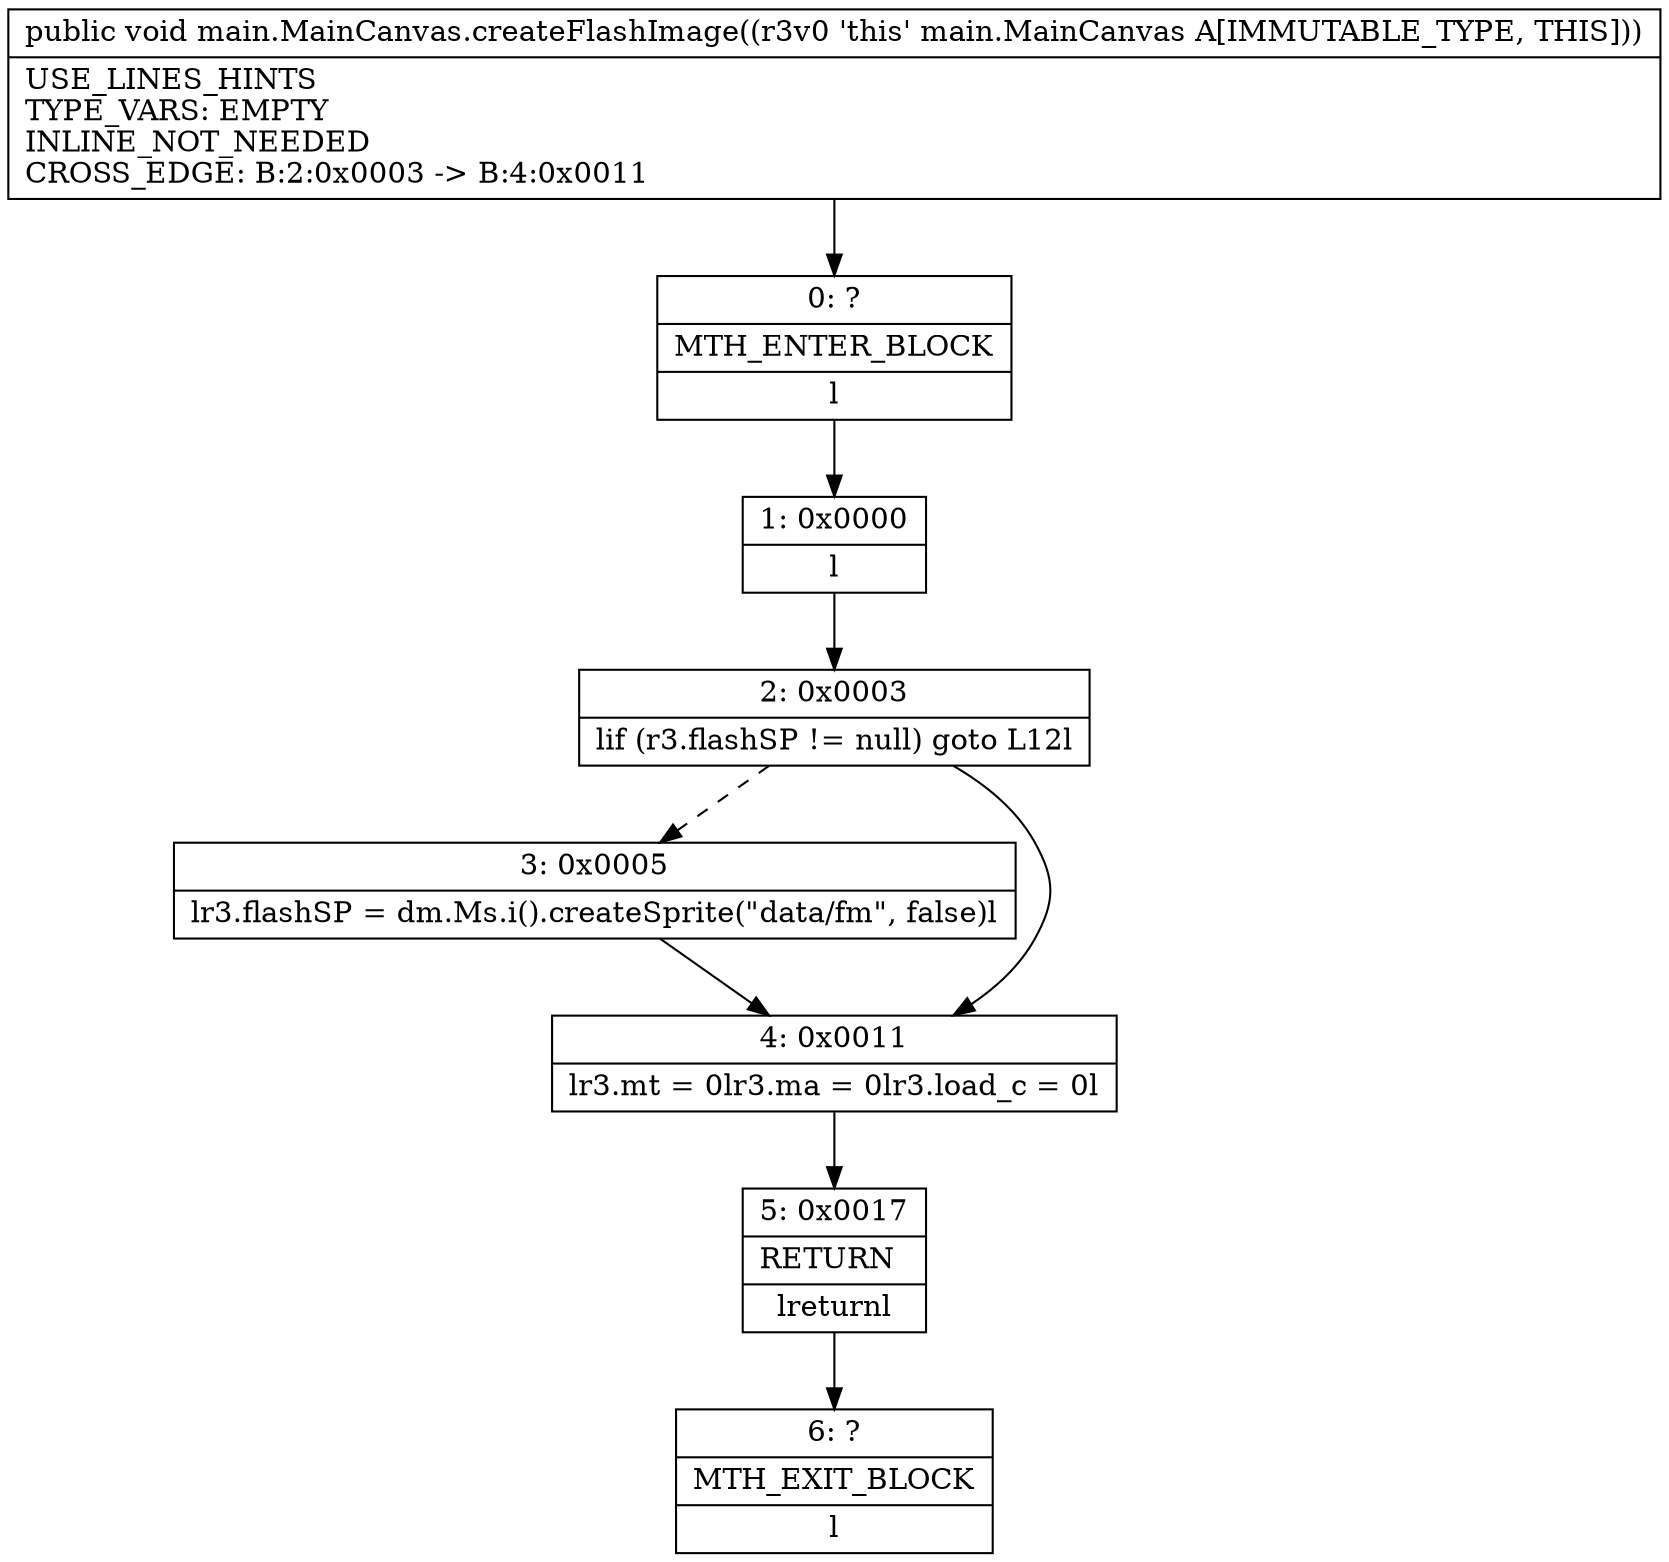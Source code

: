digraph "CFG formain.MainCanvas.createFlashImage()V" {
Node_0 [shape=record,label="{0\:\ ?|MTH_ENTER_BLOCK\l|l}"];
Node_1 [shape=record,label="{1\:\ 0x0000|l}"];
Node_2 [shape=record,label="{2\:\ 0x0003|lif (r3.flashSP != null) goto L12l}"];
Node_3 [shape=record,label="{3\:\ 0x0005|lr3.flashSP = dm.Ms.i().createSprite(\"data\/fm\", false)l}"];
Node_4 [shape=record,label="{4\:\ 0x0011|lr3.mt = 0lr3.ma = 0lr3.load_c = 0l}"];
Node_5 [shape=record,label="{5\:\ 0x0017|RETURN\l|lreturnl}"];
Node_6 [shape=record,label="{6\:\ ?|MTH_EXIT_BLOCK\l|l}"];
MethodNode[shape=record,label="{public void main.MainCanvas.createFlashImage((r3v0 'this' main.MainCanvas A[IMMUTABLE_TYPE, THIS]))  | USE_LINES_HINTS\lTYPE_VARS: EMPTY\lINLINE_NOT_NEEDED\lCROSS_EDGE: B:2:0x0003 \-\> B:4:0x0011\l}"];
MethodNode -> Node_0;
Node_0 -> Node_1;
Node_1 -> Node_2;
Node_2 -> Node_3[style=dashed];
Node_2 -> Node_4;
Node_3 -> Node_4;
Node_4 -> Node_5;
Node_5 -> Node_6;
}

